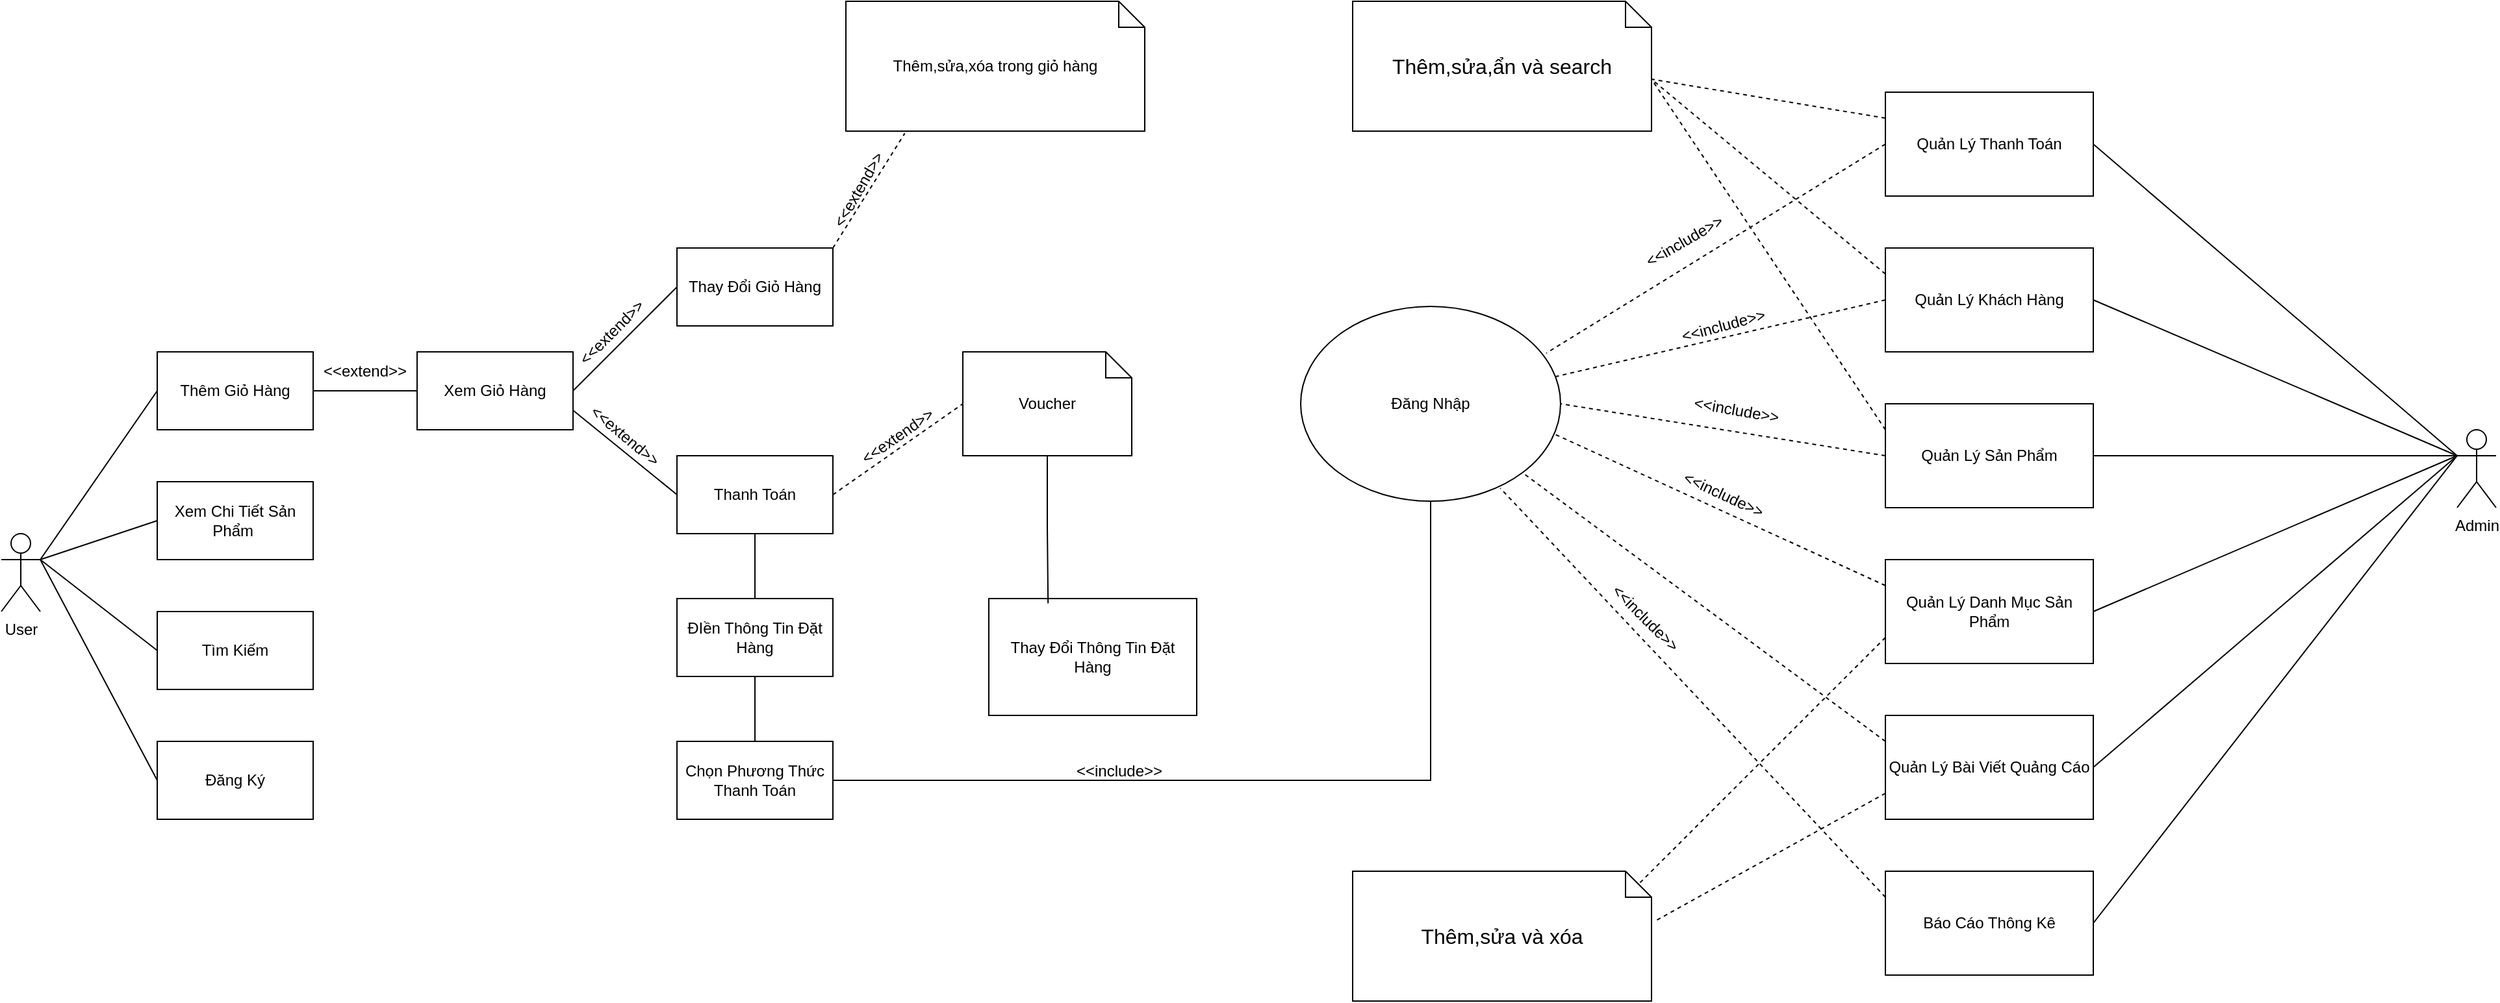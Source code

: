 <mxfile version="24.8.4">
  <diagram name="Page-1" id="x4a_CrOOiANk78A3KvGd">
    <mxGraphModel dx="724" dy="360" grid="1" gridSize="10" guides="1" tooltips="1" connect="1" arrows="1" fold="1" page="1" pageScale="1" pageWidth="3300" pageHeight="4681" math="0" shadow="0">
      <root>
        <mxCell id="0" />
        <mxCell id="1" parent="0" />
        <mxCell id="Nud_BQLuELYe_r3ZkEnG-1" value="User" style="shape=umlActor;verticalLabelPosition=bottom;verticalAlign=top;html=1;outlineConnect=0;" parent="1" vertex="1">
          <mxGeometry x="480" y="460" width="30" height="60" as="geometry" />
        </mxCell>
        <mxCell id="OdKkpMeZ7IpjYvgaHoXA-8" style="rounded=0;orthogonalLoop=1;jettySize=auto;html=1;exitX=0;exitY=0.333;exitDx=0;exitDy=0;exitPerimeter=0;entryX=1;entryY=0.5;entryDx=0;entryDy=0;endArrow=none;endFill=0;" parent="1" source="Nud_BQLuELYe_r3ZkEnG-3" target="OdKkpMeZ7IpjYvgaHoXA-1" edge="1">
          <mxGeometry relative="1" as="geometry" />
        </mxCell>
        <mxCell id="OdKkpMeZ7IpjYvgaHoXA-9" style="rounded=0;orthogonalLoop=1;jettySize=auto;html=1;exitX=0;exitY=0.333;exitDx=0;exitDy=0;exitPerimeter=0;entryX=1;entryY=0.5;entryDx=0;entryDy=0;endArrow=none;endFill=0;" parent="1" source="Nud_BQLuELYe_r3ZkEnG-3" target="OdKkpMeZ7IpjYvgaHoXA-2" edge="1">
          <mxGeometry relative="1" as="geometry" />
        </mxCell>
        <mxCell id="OdKkpMeZ7IpjYvgaHoXA-10" style="rounded=0;orthogonalLoop=1;jettySize=auto;html=1;exitX=0;exitY=0.333;exitDx=0;exitDy=0;exitPerimeter=0;endArrow=none;endFill=0;" parent="1" source="Nud_BQLuELYe_r3ZkEnG-3" target="OdKkpMeZ7IpjYvgaHoXA-3" edge="1">
          <mxGeometry relative="1" as="geometry" />
        </mxCell>
        <mxCell id="OdKkpMeZ7IpjYvgaHoXA-11" style="rounded=0;orthogonalLoop=1;jettySize=auto;html=1;entryX=1;entryY=0.5;entryDx=0;entryDy=0;endArrow=none;endFill=0;" parent="1" target="OdKkpMeZ7IpjYvgaHoXA-4" edge="1">
          <mxGeometry relative="1" as="geometry">
            <mxPoint x="2370" y="400" as="sourcePoint" />
          </mxGeometry>
        </mxCell>
        <mxCell id="OdKkpMeZ7IpjYvgaHoXA-12" style="rounded=0;orthogonalLoop=1;jettySize=auto;html=1;exitX=0;exitY=0.333;exitDx=0;exitDy=0;exitPerimeter=0;entryX=1;entryY=0.5;entryDx=0;entryDy=0;endArrow=none;endFill=0;" parent="1" source="Nud_BQLuELYe_r3ZkEnG-3" target="OdKkpMeZ7IpjYvgaHoXA-5" edge="1">
          <mxGeometry relative="1" as="geometry" />
        </mxCell>
        <mxCell id="qhDxRso9LNAH2FtVtD3s-2" style="rounded=0;orthogonalLoop=1;jettySize=auto;html=1;exitX=0;exitY=0.333;exitDx=0;exitDy=0;exitPerimeter=0;entryX=1;entryY=0.5;entryDx=0;entryDy=0;endArrow=none;endFill=0;" edge="1" parent="1" source="Nud_BQLuELYe_r3ZkEnG-3" target="qhDxRso9LNAH2FtVtD3s-1">
          <mxGeometry relative="1" as="geometry" />
        </mxCell>
        <mxCell id="Nud_BQLuELYe_r3ZkEnG-3" value="Admin" style="shape=umlActor;verticalLabelPosition=bottom;verticalAlign=top;html=1;outlineConnect=0;" parent="1" vertex="1">
          <mxGeometry x="2370" y="380" width="30" height="60" as="geometry" />
        </mxCell>
        <mxCell id="hHHpHos3qXQZ88BaUu0H-15" style="edgeStyle=orthogonalEdgeStyle;rounded=0;orthogonalLoop=1;jettySize=auto;html=1;exitX=1;exitY=0.5;exitDx=0;exitDy=0;entryX=0;entryY=0.5;entryDx=0;entryDy=0;endArrow=none;endFill=0;" parent="1" source="hHHpHos3qXQZ88BaUu0H-1" target="hHHpHos3qXQZ88BaUu0H-7" edge="1">
          <mxGeometry relative="1" as="geometry" />
        </mxCell>
        <mxCell id="hHHpHos3qXQZ88BaUu0H-1" value="Thêm Giỏ Hàng" style="rounded=0;whiteSpace=wrap;html=1;" parent="1" vertex="1">
          <mxGeometry x="600" y="320" width="120" height="60" as="geometry" />
        </mxCell>
        <mxCell id="hHHpHos3qXQZ88BaUu0H-2" value="Xem Chi Tiết Sản Phẩm&amp;nbsp;" style="rounded=0;whiteSpace=wrap;html=1;" parent="1" vertex="1">
          <mxGeometry x="600" y="420" width="120" height="60" as="geometry" />
        </mxCell>
        <mxCell id="hHHpHos3qXQZ88BaUu0H-3" value="Tìm Kiếm" style="rounded=0;whiteSpace=wrap;html=1;" parent="1" vertex="1">
          <mxGeometry x="600" y="520" width="120" height="60" as="geometry" />
        </mxCell>
        <mxCell id="hHHpHos3qXQZ88BaUu0H-4" value="Đăng Ký" style="rounded=0;whiteSpace=wrap;html=1;" parent="1" vertex="1">
          <mxGeometry x="600" y="620" width="120" height="60" as="geometry" />
        </mxCell>
        <mxCell id="hHHpHos3qXQZ88BaUu0H-17" style="rounded=0;orthogonalLoop=1;jettySize=auto;html=1;exitX=1;exitY=0.5;exitDx=0;exitDy=0;entryX=0;entryY=0.5;entryDx=0;entryDy=0;startArrow=none;startFill=0;endArrow=none;endFill=0;" parent="1" source="hHHpHos3qXQZ88BaUu0H-7" target="hHHpHos3qXQZ88BaUu0H-8" edge="1">
          <mxGeometry relative="1" as="geometry" />
        </mxCell>
        <mxCell id="hHHpHos3qXQZ88BaUu0H-23" style="rounded=0;orthogonalLoop=1;jettySize=auto;html=1;exitX=1;exitY=0.75;exitDx=0;exitDy=0;entryX=0;entryY=0.5;entryDx=0;entryDy=0;endArrow=none;endFill=0;" parent="1" source="hHHpHos3qXQZ88BaUu0H-7" target="hHHpHos3qXQZ88BaUu0H-22" edge="1">
          <mxGeometry relative="1" as="geometry" />
        </mxCell>
        <mxCell id="hHHpHos3qXQZ88BaUu0H-7" value="Xem Giỏ Hàng" style="rounded=0;whiteSpace=wrap;html=1;" parent="1" vertex="1">
          <mxGeometry x="800" y="320" width="120" height="60" as="geometry" />
        </mxCell>
        <mxCell id="hHHpHos3qXQZ88BaUu0H-8" value="Thay Đổi Giỏ Hàng" style="rounded=0;whiteSpace=wrap;html=1;" parent="1" vertex="1">
          <mxGeometry x="1000" y="240" width="120" height="60" as="geometry" />
        </mxCell>
        <mxCell id="hHHpHos3qXQZ88BaUu0H-11" value="" style="endArrow=none;html=1;rounded=0;entryX=0;entryY=0.5;entryDx=0;entryDy=0;" parent="1" target="hHHpHos3qXQZ88BaUu0H-1" edge="1">
          <mxGeometry width="50" height="50" relative="1" as="geometry">
            <mxPoint x="510" y="480" as="sourcePoint" />
            <mxPoint x="560" y="430" as="targetPoint" />
          </mxGeometry>
        </mxCell>
        <mxCell id="hHHpHos3qXQZ88BaUu0H-12" value="" style="endArrow=none;html=1;rounded=0;entryX=0;entryY=0.5;entryDx=0;entryDy=0;" parent="1" target="hHHpHos3qXQZ88BaUu0H-2" edge="1">
          <mxGeometry width="50" height="50" relative="1" as="geometry">
            <mxPoint x="510" y="480" as="sourcePoint" />
            <mxPoint x="610" y="360" as="targetPoint" />
          </mxGeometry>
        </mxCell>
        <mxCell id="hHHpHos3qXQZ88BaUu0H-13" value="" style="endArrow=none;html=1;rounded=0;entryX=0;entryY=0.5;entryDx=0;entryDy=0;" parent="1" target="hHHpHos3qXQZ88BaUu0H-3" edge="1">
          <mxGeometry width="50" height="50" relative="1" as="geometry">
            <mxPoint x="510" y="480" as="sourcePoint" />
            <mxPoint x="610" y="460" as="targetPoint" />
          </mxGeometry>
        </mxCell>
        <mxCell id="hHHpHos3qXQZ88BaUu0H-14" value="" style="endArrow=none;html=1;rounded=0;entryX=0;entryY=0.5;entryDx=0;entryDy=0;exitX=1;exitY=0.333;exitDx=0;exitDy=0;exitPerimeter=0;" parent="1" source="Nud_BQLuELYe_r3ZkEnG-1" target="hHHpHos3qXQZ88BaUu0H-4" edge="1">
          <mxGeometry width="50" height="50" relative="1" as="geometry">
            <mxPoint x="510" y="500" as="sourcePoint" />
            <mxPoint x="600" y="570" as="targetPoint" />
          </mxGeometry>
        </mxCell>
        <mxCell id="hHHpHos3qXQZ88BaUu0H-16" value="&amp;lt;&amp;lt;extend&amp;gt;&amp;gt;" style="text;html=1;align=center;verticalAlign=middle;whiteSpace=wrap;rounded=0;" parent="1" vertex="1">
          <mxGeometry x="730" y="320" width="60" height="30" as="geometry" />
        </mxCell>
        <mxCell id="hHHpHos3qXQZ88BaUu0H-18" value="&amp;lt;&amp;lt;extend&amp;gt;&amp;gt;" style="text;html=1;align=center;verticalAlign=middle;whiteSpace=wrap;rounded=0;rotation=-45;" parent="1" vertex="1">
          <mxGeometry x="920" y="290" width="60" height="30" as="geometry" />
        </mxCell>
        <mxCell id="hHHpHos3qXQZ88BaUu0H-19" value="Thêm,sửa,xóa trong giỏ hàng" style="shape=note;size=20;whiteSpace=wrap;html=1;" parent="1" vertex="1">
          <mxGeometry x="1130" y="50" width="230" height="100" as="geometry" />
        </mxCell>
        <mxCell id="hHHpHos3qXQZ88BaUu0H-20" style="rounded=0;orthogonalLoop=1;jettySize=auto;html=1;exitX=1;exitY=0;exitDx=0;exitDy=0;entryX=0.197;entryY=1.017;entryDx=0;entryDy=0;entryPerimeter=0;endArrow=none;endFill=0;dashed=1;" parent="1" source="hHHpHos3qXQZ88BaUu0H-8" target="hHHpHos3qXQZ88BaUu0H-19" edge="1">
          <mxGeometry relative="1" as="geometry" />
        </mxCell>
        <mxCell id="hHHpHos3qXQZ88BaUu0H-21" value="&amp;lt;&amp;lt;extend&amp;gt;&amp;gt;" style="text;html=1;align=center;verticalAlign=middle;whiteSpace=wrap;rounded=0;rotation=-60;" parent="1" vertex="1">
          <mxGeometry x="1110" y="180" width="60" height="30" as="geometry" />
        </mxCell>
        <mxCell id="hHHpHos3qXQZ88BaUu0H-30" style="edgeStyle=orthogonalEdgeStyle;rounded=0;orthogonalLoop=1;jettySize=auto;html=1;exitX=0.5;exitY=1;exitDx=0;exitDy=0;entryX=0.5;entryY=0;entryDx=0;entryDy=0;endArrow=none;endFill=0;" parent="1" source="hHHpHos3qXQZ88BaUu0H-22" target="hHHpHos3qXQZ88BaUu0H-28" edge="1">
          <mxGeometry relative="1" as="geometry" />
        </mxCell>
        <mxCell id="hHHpHos3qXQZ88BaUu0H-22" value="Thanh Toán" style="rounded=0;whiteSpace=wrap;html=1;" parent="1" vertex="1">
          <mxGeometry x="1000" y="400" width="120" height="60" as="geometry" />
        </mxCell>
        <mxCell id="hHHpHos3qXQZ88BaUu0H-24" value="&amp;lt;&amp;lt;extend&amp;gt;&amp;gt;" style="text;html=1;align=center;verticalAlign=middle;whiteSpace=wrap;rounded=0;rotation=40;" parent="1" vertex="1">
          <mxGeometry x="930" y="370" width="60" height="30" as="geometry" />
        </mxCell>
        <mxCell id="hHHpHos3qXQZ88BaUu0H-25" value="Voucher" style="shape=note;size=20;whiteSpace=wrap;html=1;" parent="1" vertex="1">
          <mxGeometry x="1220" y="320" width="130" height="80" as="geometry" />
        </mxCell>
        <mxCell id="hHHpHos3qXQZ88BaUu0H-26" style="rounded=0;orthogonalLoop=1;jettySize=auto;html=1;exitX=1;exitY=0.5;exitDx=0;exitDy=0;entryX=0;entryY=0.5;entryDx=0;entryDy=0;entryPerimeter=0;endArrow=none;endFill=0;dashed=1;" parent="1" source="hHHpHos3qXQZ88BaUu0H-22" target="hHHpHos3qXQZ88BaUu0H-25" edge="1">
          <mxGeometry relative="1" as="geometry" />
        </mxCell>
        <mxCell id="hHHpHos3qXQZ88BaUu0H-27" value="&amp;lt;&amp;lt;extend&amp;gt;&amp;gt;" style="text;html=1;align=center;verticalAlign=middle;whiteSpace=wrap;rounded=0;rotation=-35;" parent="1" vertex="1">
          <mxGeometry x="1140" y="370" width="60" height="30" as="geometry" />
        </mxCell>
        <mxCell id="hHHpHos3qXQZ88BaUu0H-31" style="edgeStyle=orthogonalEdgeStyle;rounded=0;orthogonalLoop=1;jettySize=auto;html=1;exitX=0.5;exitY=1;exitDx=0;exitDy=0;entryX=0.5;entryY=0;entryDx=0;entryDy=0;endArrow=none;endFill=0;" parent="1" source="hHHpHos3qXQZ88BaUu0H-28" target="hHHpHos3qXQZ88BaUu0H-29" edge="1">
          <mxGeometry relative="1" as="geometry" />
        </mxCell>
        <mxCell id="hHHpHos3qXQZ88BaUu0H-28" value="ĐIền Thông Tin Đặt Hàng" style="rounded=0;whiteSpace=wrap;html=1;" parent="1" vertex="1">
          <mxGeometry x="1000" y="510" width="120" height="60" as="geometry" />
        </mxCell>
        <mxCell id="hHHpHos3qXQZ88BaUu0H-29" value="Chọn Phương Thức Thanh Toán" style="rounded=0;whiteSpace=wrap;html=1;" parent="1" vertex="1">
          <mxGeometry x="1000" y="620" width="120" height="60" as="geometry" />
        </mxCell>
        <mxCell id="hHHpHos3qXQZ88BaUu0H-33" value="Thay Đổi Thông Tin Đặt Hàng" style="rounded=0;whiteSpace=wrap;html=1;" parent="1" vertex="1">
          <mxGeometry x="1240" y="510" width="160" height="90" as="geometry" />
        </mxCell>
        <mxCell id="hHHpHos3qXQZ88BaUu0H-35" style="edgeStyle=orthogonalEdgeStyle;rounded=0;orthogonalLoop=1;jettySize=auto;html=1;exitX=0.5;exitY=1;exitDx=0;exitDy=0;entryX=1;entryY=0.5;entryDx=0;entryDy=0;endArrow=none;endFill=0;" parent="1" source="hHHpHos3qXQZ88BaUu0H-34" target="hHHpHos3qXQZ88BaUu0H-29" edge="1">
          <mxGeometry relative="1" as="geometry" />
        </mxCell>
        <mxCell id="hHHpHos3qXQZ88BaUu0H-34" value="Đăng Nhập" style="ellipse;whiteSpace=wrap;html=1;" parent="1" vertex="1">
          <mxGeometry x="1480" y="285" width="200" height="150" as="geometry" />
        </mxCell>
        <mxCell id="OdKkpMeZ7IpjYvgaHoXA-18" style="rounded=0;orthogonalLoop=1;jettySize=auto;html=1;exitX=0;exitY=0.5;exitDx=0;exitDy=0;entryX=0.945;entryY=0.24;entryDx=0;entryDy=0;dashed=1;endArrow=none;endFill=0;entryPerimeter=0;" parent="1" source="OdKkpMeZ7IpjYvgaHoXA-1" target="hHHpHos3qXQZ88BaUu0H-34" edge="1">
          <mxGeometry relative="1" as="geometry" />
        </mxCell>
        <mxCell id="OdKkpMeZ7IpjYvgaHoXA-1" value="Quản Lý Thanh Toán" style="rounded=0;whiteSpace=wrap;html=1;" parent="1" vertex="1">
          <mxGeometry x="1930" y="120" width="160" height="80" as="geometry" />
        </mxCell>
        <mxCell id="OdKkpMeZ7IpjYvgaHoXA-16" style="rounded=0;orthogonalLoop=1;jettySize=auto;html=1;exitX=0;exitY=0.25;exitDx=0;exitDy=0;dashed=1;endArrow=none;endFill=0;" parent="1" source="OdKkpMeZ7IpjYvgaHoXA-2" edge="1">
          <mxGeometry relative="1" as="geometry">
            <mxPoint x="1750" y="110" as="targetPoint" />
          </mxGeometry>
        </mxCell>
        <mxCell id="OdKkpMeZ7IpjYvgaHoXA-2" value="Quản Lý Khách Hàng" style="rounded=0;whiteSpace=wrap;html=1;" parent="1" vertex="1">
          <mxGeometry x="1930" y="240" width="160" height="80" as="geometry" />
        </mxCell>
        <mxCell id="OdKkpMeZ7IpjYvgaHoXA-17" style="rounded=0;orthogonalLoop=1;jettySize=auto;html=1;exitX=0;exitY=0.25;exitDx=0;exitDy=0;endArrow=none;endFill=0;dashed=1;entryX=0;entryY=0;entryDx=230;entryDy=60;entryPerimeter=0;" parent="1" source="OdKkpMeZ7IpjYvgaHoXA-3" target="OdKkpMeZ7IpjYvgaHoXA-13" edge="1">
          <mxGeometry relative="1" as="geometry">
            <mxPoint x="1850" y="90" as="targetPoint" />
          </mxGeometry>
        </mxCell>
        <mxCell id="OdKkpMeZ7IpjYvgaHoXA-20" style="rounded=0;orthogonalLoop=1;jettySize=auto;html=1;exitX=0;exitY=0.5;exitDx=0;exitDy=0;endArrow=none;endFill=0;dashed=1;entryX=1;entryY=0.5;entryDx=0;entryDy=0;" parent="1" source="OdKkpMeZ7IpjYvgaHoXA-3" target="hHHpHos3qXQZ88BaUu0H-34" edge="1">
          <mxGeometry relative="1" as="geometry" />
        </mxCell>
        <mxCell id="OdKkpMeZ7IpjYvgaHoXA-3" value="Quản Lý Sản Phẩm" style="rounded=0;whiteSpace=wrap;html=1;" parent="1" vertex="1">
          <mxGeometry x="1930" y="360" width="160" height="80" as="geometry" />
        </mxCell>
        <mxCell id="OdKkpMeZ7IpjYvgaHoXA-4" value="Quản Lý Danh Mục Sản Phẩm" style="rounded=0;whiteSpace=wrap;html=1;" parent="1" vertex="1">
          <mxGeometry x="1930" y="480" width="160" height="80" as="geometry" />
        </mxCell>
        <mxCell id="OdKkpMeZ7IpjYvgaHoXA-23" style="rounded=0;orthogonalLoop=1;jettySize=auto;html=1;exitX=0;exitY=0.25;exitDx=0;exitDy=0;entryX=1;entryY=1;entryDx=0;entryDy=0;dashed=1;endArrow=none;endFill=0;" parent="1" source="OdKkpMeZ7IpjYvgaHoXA-5" target="hHHpHos3qXQZ88BaUu0H-34" edge="1">
          <mxGeometry relative="1" as="geometry" />
        </mxCell>
        <mxCell id="OdKkpMeZ7IpjYvgaHoXA-5" value="Quản Lý Bài Viết Quảng Cáo" style="rounded=0;whiteSpace=wrap;html=1;" parent="1" vertex="1">
          <mxGeometry x="1930" y="600" width="160" height="80" as="geometry" />
        </mxCell>
        <mxCell id="OdKkpMeZ7IpjYvgaHoXA-13" value="&lt;font style=&quot;font-size: 16px;&quot;&gt;Thêm,sửa,ẩn và search&lt;/font&gt;" style="shape=note;size=20;whiteSpace=wrap;html=1;" parent="1" vertex="1">
          <mxGeometry x="1520" y="50" width="230" height="100" as="geometry" />
        </mxCell>
        <mxCell id="OdKkpMeZ7IpjYvgaHoXA-14" value="&lt;font style=&quot;font-size: 16px;&quot;&gt;Thêm,sửa và xóa&lt;/font&gt;" style="shape=note;size=20;whiteSpace=wrap;html=1;" parent="1" vertex="1">
          <mxGeometry x="1520" y="720" width="230" height="100" as="geometry" />
        </mxCell>
        <mxCell id="OdKkpMeZ7IpjYvgaHoXA-15" style="rounded=0;orthogonalLoop=1;jettySize=auto;html=1;exitX=0;exitY=0.25;exitDx=0;exitDy=0;entryX=0;entryY=0;entryDx=230.0;entryDy=60;entryPerimeter=0;endArrow=none;endFill=0;dashed=1;" parent="1" source="OdKkpMeZ7IpjYvgaHoXA-1" target="OdKkpMeZ7IpjYvgaHoXA-13" edge="1">
          <mxGeometry relative="1" as="geometry" />
        </mxCell>
        <mxCell id="OdKkpMeZ7IpjYvgaHoXA-19" style="rounded=0;orthogonalLoop=1;jettySize=auto;html=1;exitX=0;exitY=0.5;exitDx=0;exitDy=0;entryX=0.982;entryY=0.36;entryDx=0;entryDy=0;entryPerimeter=0;endArrow=none;endFill=0;dashed=1;" parent="1" source="OdKkpMeZ7IpjYvgaHoXA-2" target="hHHpHos3qXQZ88BaUu0H-34" edge="1">
          <mxGeometry relative="1" as="geometry" />
        </mxCell>
        <mxCell id="OdKkpMeZ7IpjYvgaHoXA-21" style="rounded=0;orthogonalLoop=1;jettySize=auto;html=1;exitX=0;exitY=0.75;exitDx=0;exitDy=0;entryX=1.015;entryY=0.38;entryDx=0;entryDy=0;entryPerimeter=0;endArrow=none;endFill=0;dashed=1;" parent="1" source="OdKkpMeZ7IpjYvgaHoXA-5" target="OdKkpMeZ7IpjYvgaHoXA-14" edge="1">
          <mxGeometry relative="1" as="geometry" />
        </mxCell>
        <mxCell id="OdKkpMeZ7IpjYvgaHoXA-22" style="rounded=0;orthogonalLoop=1;jettySize=auto;html=1;exitX=0;exitY=0.75;exitDx=0;exitDy=0;entryX=0;entryY=0;entryDx=220.0;entryDy=10;entryPerimeter=0;endArrow=none;endFill=0;dashed=1;" parent="1" source="OdKkpMeZ7IpjYvgaHoXA-4" target="OdKkpMeZ7IpjYvgaHoXA-14" edge="1">
          <mxGeometry relative="1" as="geometry" />
        </mxCell>
        <mxCell id="OdKkpMeZ7IpjYvgaHoXA-24" style="rounded=0;orthogonalLoop=1;jettySize=auto;html=1;exitX=0;exitY=0.25;exitDx=0;exitDy=0;entryX=0.974;entryY=0.654;entryDx=0;entryDy=0;entryPerimeter=0;dashed=1;endArrow=none;endFill=0;" parent="1" source="OdKkpMeZ7IpjYvgaHoXA-4" target="hHHpHos3qXQZ88BaUu0H-34" edge="1">
          <mxGeometry relative="1" as="geometry" />
        </mxCell>
        <mxCell id="OdKkpMeZ7IpjYvgaHoXA-25" value="&amp;lt;&amp;lt;include&amp;gt;&amp;gt;" style="text;html=1;align=center;verticalAlign=middle;resizable=0;points=[];autosize=1;strokeColor=none;fillColor=none;rotation=-30;" parent="1" vertex="1">
          <mxGeometry x="1730" y="220" width="90" height="30" as="geometry" />
        </mxCell>
        <mxCell id="OdKkpMeZ7IpjYvgaHoXA-26" value="&amp;lt;&amp;lt;include&amp;gt;&amp;gt;" style="text;html=1;align=center;verticalAlign=middle;resizable=0;points=[];autosize=1;strokeColor=none;fillColor=none;rotation=-15;" parent="1" vertex="1">
          <mxGeometry x="1760" y="285" width="90" height="30" as="geometry" />
        </mxCell>
        <mxCell id="OdKkpMeZ7IpjYvgaHoXA-27" value="&amp;lt;&amp;lt;include&amp;gt;&amp;gt;" style="text;html=1;align=center;verticalAlign=middle;resizable=0;points=[];autosize=1;strokeColor=none;fillColor=none;rotation=10;" parent="1" vertex="1">
          <mxGeometry x="1770" y="350" width="90" height="30" as="geometry" />
        </mxCell>
        <mxCell id="OdKkpMeZ7IpjYvgaHoXA-28" value="&amp;lt;&amp;lt;include&amp;gt;&amp;gt;" style="text;html=1;align=center;verticalAlign=middle;resizable=0;points=[];autosize=1;strokeColor=none;fillColor=none;rotation=25;" parent="1" vertex="1">
          <mxGeometry x="1760" y="415" width="90" height="30" as="geometry" />
        </mxCell>
        <mxCell id="OdKkpMeZ7IpjYvgaHoXA-29" value="&amp;lt;&amp;lt;include&amp;gt;&amp;gt;" style="text;html=1;align=center;verticalAlign=middle;resizable=0;points=[];autosize=1;strokeColor=none;fillColor=none;rotation=45;" parent="1" vertex="1">
          <mxGeometry x="1700" y="510" width="90" height="30" as="geometry" />
        </mxCell>
        <mxCell id="OdKkpMeZ7IpjYvgaHoXA-30" value="&amp;lt;&amp;lt;include&amp;gt;&amp;gt;" style="text;html=1;align=center;verticalAlign=middle;resizable=0;points=[];autosize=1;strokeColor=none;fillColor=none;" parent="1" vertex="1">
          <mxGeometry x="1295" y="628" width="90" height="30" as="geometry" />
        </mxCell>
        <mxCell id="OdKkpMeZ7IpjYvgaHoXA-31" style="edgeStyle=orthogonalEdgeStyle;rounded=0;orthogonalLoop=1;jettySize=auto;html=1;exitX=0.5;exitY=1;exitDx=0;exitDy=0;exitPerimeter=0;entryX=0.285;entryY=0.041;entryDx=0;entryDy=0;entryPerimeter=0;endArrow=none;endFill=0;" parent="1" source="hHHpHos3qXQZ88BaUu0H-25" target="hHHpHos3qXQZ88BaUu0H-33" edge="1">
          <mxGeometry relative="1" as="geometry" />
        </mxCell>
        <mxCell id="qhDxRso9LNAH2FtVtD3s-1" value="Báo Cáo Thông Kê" style="rounded=0;whiteSpace=wrap;html=1;" vertex="1" parent="1">
          <mxGeometry x="1930" y="720" width="160" height="80" as="geometry" />
        </mxCell>
        <mxCell id="qhDxRso9LNAH2FtVtD3s-3" style="rounded=0;orthogonalLoop=1;jettySize=auto;html=1;exitX=0;exitY=0.25;exitDx=0;exitDy=0;entryX=0.768;entryY=0.933;entryDx=0;entryDy=0;entryPerimeter=0;endArrow=none;endFill=0;dashed=1;" edge="1" parent="1" source="qhDxRso9LNAH2FtVtD3s-1" target="hHHpHos3qXQZ88BaUu0H-34">
          <mxGeometry relative="1" as="geometry" />
        </mxCell>
      </root>
    </mxGraphModel>
  </diagram>
</mxfile>
